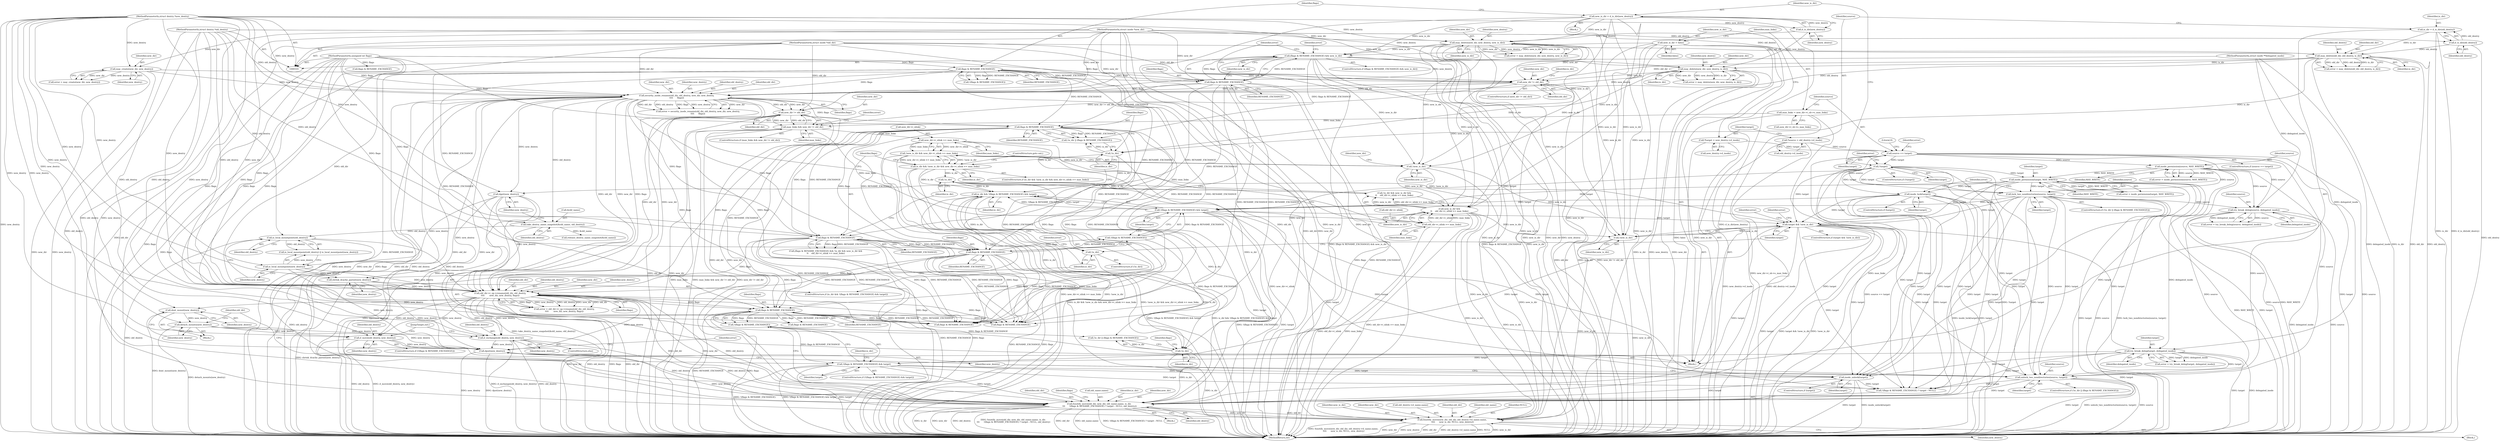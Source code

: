 digraph "0_linux_49d31c2f389acfe83417083e1208422b4091cd9e_0@API" {
"1000452" [label="(Call,fsnotify_move(new_dir, old_dir, old_dentry->d_name.name,\n \t\t\t\t      new_is_dir, NULL, new_dentry))"];
"1000432" [label="(Call,fsnotify_move(old_dir, new_dir, old_name.name, is_dir,\n \t\t\t      !(flags & RENAME_EXCHANGE) ? target : NULL, old_dentry))"];
"1000283" [label="(Call,new_dir != old_dir)"];
"1000238" [label="(Call,security_inode_rename(old_dir, old_dentry, new_dir, new_dentry,\n\t\t\t\t      flags))"];
"1000204" [label="(Call,new_dir != old_dir)"];
"1000185" [label="(Call,may_delete(new_dir, new_dentry, new_is_dir))"];
"1000104" [label="(MethodParameterIn,struct inode *new_dir)"];
"1000169" [label="(Call,d_is_dir(new_dentry))"];
"1000105" [label="(MethodParameterIn,struct dentry *new_dentry)"];
"1000167" [label="(Call,new_is_dir = d_is_dir(new_dentry))"];
"1000162" [label="(Call,may_create(new_dir, new_dentry))"];
"1000178" [label="(Call,may_delete(new_dir, new_dentry, is_dir))"];
"1000148" [label="(Call,may_delete(old_dir, old_dentry, is_dir))"];
"1000102" [label="(MethodParameterIn,struct inode *old_dir)"];
"1000113" [label="(Call,d_is_dir(old_dentry))"];
"1000103" [label="(MethodParameterIn,struct dentry *old_dentry)"];
"1000111" [label="(Call,is_dir = d_is_dir(old_dentry))"];
"1000222" [label="(Call,flags & RENAME_EXCHANGE)"];
"1000173" [label="(Call,flags & RENAME_EXCHANGE)"];
"1000107" [label="(MethodParameterIn,unsigned int flags)"];
"1000358" [label="(Call,old_dir->i_op->rename(old_dir, old_dentry,\n\t\t\t\t       new_dir, new_dentry, flags))"];
"1000275" [label="(Call,is_local_mountpoint(old_dentry))"];
"1000248" [label="(Call,take_dentry_name_snapshot(&old_name, old_dentry))"];
"1000252" [label="(Call,dget(new_dentry))"];
"1000328" [label="(Call,shrink_dcache_parent(new_dentry))"];
"1000277" [label="(Call,is_local_mountpoint(new_dentry))"];
"1000258" [label="(Call,flags & RENAME_EXCHANGE)"];
"1000305" [label="(Call,flags & RENAME_EXCHANGE)"];
"1000324" [label="(Call,flags & RENAME_EXCHANGE)"];
"1000413" [label="(Call,!is_dir)"];
"1000309" [label="(Call,!is_dir)"];
"1000292" [label="(Call,is_dir && !new_is_dir && new_dir->i_nlink >= max_links)"];
"1000256" [label="(Call,!is_dir)"];
"1000294" [label="(Call,!new_is_dir && new_dir->i_nlink >= max_links)"];
"1000295" [label="(Call,!new_is_dir)"];
"1000221" [label="(Call,(flags & RENAME_EXCHANGE) && new_is_dir)"];
"1000128" [label="(Call,new_is_dir = false)"];
"1000297" [label="(Call,new_dir->i_nlink >= max_links)"];
"1000281" [label="(Call,max_links && new_dir != old_dir)"];
"1000132" [label="(Call,max_links = new_dir->i_sb->s_max_links)"];
"1000331" [label="(Call,!is_dir)"];
"1000320" [label="(Call,is_dir && !(flags & RENAME_EXCHANGE) && target)"];
"1000322" [label="(Call,!(flags & RENAME_EXCHANGE) && target)"];
"1000323" [label="(Call,!(flags & RENAME_EXCHANGE))"];
"1000261" [label="(Call,lock_two_nondirectories(source, target))"];
"1000141" [label="(Call,source == target)"];
"1000116" [label="(Call,*source = old_dentry->d_inode)"];
"1000122" [label="(Call,*target = new_dentry->d_inode)"];
"1000213" [label="(Call,inode_permission(source, MAY_WRITE))"];
"1000157" [label="(Call,!target)"];
"1000229" [label="(Call,inode_permission(target, MAY_WRITE))"];
"1000267" [label="(Call,inode_lock(target))"];
"1000343" [label="(Call,target && !new_is_dir)"];
"1000345" [label="(Call,!new_is_dir)"];
"1000311" [label="(Call,new_is_dir &&\n\t\t    old_dir->i_nlink >= max_links)"];
"1000313" [label="(Call,old_dir->i_nlink >= max_links)"];
"1000350" [label="(Call,try_break_deleg(target, delegated_inode))"];
"1000336" [label="(Call,try_break_deleg(source, delegated_inode))"];
"1000106" [label="(MethodParameterIn,struct inode **delegated_inode)"];
"1000418" [label="(Call,unlock_two_nondirectories(source, target))"];
"1000368" [label="(Call,!(flags & RENAME_EXCHANGE) && target)"];
"1000369" [label="(Call,!(flags & RENAME_EXCHANGE))"];
"1000370" [label="(Call,flags & RENAME_EXCHANGE)"];
"1000424" [label="(Call,inode_unlock(target))"];
"1000403" [label="(Call,d_move(old_dentry, new_dentry))"];
"1000384" [label="(Call,detach_mounts(new_dentry))"];
"1000382" [label="(Call,dont_mount(new_dentry))"];
"1000407" [label="(Call,d_exchange(old_dentry, new_dentry))"];
"1000426" [label="(Call,dput(new_dentry))"];
"1000369" [label="(Call,!(flags & RENAME_EXCHANGE))"];
"1000451" [label="(Block,)"];
"1000371" [label="(Identifier,flags)"];
"1000400" [label="(Call,flags & RENAME_EXCHANGE)"];
"1000143" [label="(Identifier,target)"];
"1000305" [label="(Call,flags & RENAME_EXCHANGE)"];
"1000420" [label="(Identifier,target)"];
"1000350" [label="(Call,try_break_deleg(target, delegated_inode))"];
"1000261" [label="(Call,lock_two_nondirectories(source, target))"];
"1000433" [label="(Identifier,old_dir)"];
"1000267" [label="(Call,inode_lock(target))"];
"1000164" [label="(Identifier,new_dentry)"];
"1000278" [label="(Identifier,new_dentry)"];
"1000448" [label="(Call,flags & RENAME_EXCHANGE)"];
"1000336" [label="(Call,try_break_deleg(source, delegated_inode))"];
"1000222" [label="(Call,flags & RENAME_EXCHANGE)"];
"1000166" [label="(Block,)"];
"1000324" [label="(Call,flags & RENAME_EXCHANGE)"];
"1000432" [label="(Call,fsnotify_move(old_dir, new_dir, old_name.name, is_dir,\n \t\t\t      !(flags & RENAME_EXCHANGE) ? target : NULL, old_dentry))"];
"1000281" [label="(Call,max_links && new_dir != old_dir)"];
"1000187" [label="(Identifier,new_dentry)"];
"1000123" [label="(Identifier,target)"];
"1000231" [label="(Identifier,MAY_WRITE)"];
"1000214" [label="(Identifier,source)"];
"1000398" [label="(ControlStructure,if (!(flags & RENAME_EXCHANGE)))"];
"1000270" [label="(Identifier,error)"];
"1000220" [label="(ControlStructure,if ((flags & RENAME_EXCHANGE) && new_is_dir))"];
"1000265" [label="(ControlStructure,if (target))"];
"1000111" [label="(Call,is_dir = d_is_dir(old_dentry))"];
"1000203" [label="(ControlStructure,if (new_dir != old_dir))"];
"1000449" [label="(Identifier,flags)"];
"1000328" [label="(Call,shrink_dcache_parent(new_dentry))"];
"1000176" [label="(Call,error = may_delete(new_dir, new_dentry, is_dir))"];
"1000314" [label="(Call,old_dir->i_nlink)"];
"1000308" [label="(Call,!is_dir && new_is_dir &&\n\t\t    old_dir->i_nlink >= max_links)"];
"1000335" [label="(Identifier,error)"];
"1000349" [label="(Identifier,error)"];
"1000322" [label="(Call,!(flags & RENAME_EXCHANGE) && target)"];
"1000140" [label="(ControlStructure,if (source == target))"];
"1000243" [label="(Identifier,flags)"];
"1000146" [label="(Call,error = may_delete(old_dir, old_dentry, is_dir))"];
"1000292" [label="(Call,is_dir && !new_is_dir && new_dir->i_nlink >= max_links)"];
"1000236" [label="(Call,error = security_inode_rename(old_dir, old_dentry, new_dir, new_dentry,\n\t\t\t\t      flags))"];
"1000241" [label="(Identifier,new_dir)"];
"1000114" [label="(Identifier,old_dentry)"];
"1000342" [label="(ControlStructure,if (target && !new_is_dir))"];
"1000312" [label="(Identifier,new_is_dir)"];
"1000252" [label="(Call,dget(new_dentry))"];
"1000268" [label="(Identifier,target)"];
"1000460" [label="(Identifier,new_is_dir)"];
"1000113" [label="(Call,d_is_dir(old_dentry))"];
"1000106" [label="(MethodParameterIn,struct inode **delegated_inode)"];
"1000145" [label="(Literal,0)"];
"1000129" [label="(Identifier,new_is_dir)"];
"1000307" [label="(Identifier,RENAME_EXCHANGE)"];
"1000404" [label="(Identifier,old_dentry)"];
"1000462" [label="(Identifier,new_dentry)"];
"1000104" [label="(MethodParameterIn,struct inode *new_dir)"];
"1000453" [label="(Identifier,new_dir)"];
"1000346" [label="(Identifier,new_is_dir)"];
"1000441" [label="(Call,flags & RENAME_EXCHANGE)"];
"1000419" [label="(Identifier,source)"];
"1000427" [label="(Identifier,new_dentry)"];
"1000186" [label="(Identifier,new_dir)"];
"1000160" [label="(Call,error = may_create(new_dir, new_dentry))"];
"1000337" [label="(Identifier,source)"];
"1000325" [label="(Identifier,flags)"];
"1000383" [label="(Identifier,new_dentry)"];
"1000258" [label="(Call,flags & RENAME_EXCHANGE)"];
"1000228" [label="(Identifier,error)"];
"1000384" [label="(Call,detach_mounts(new_dentry))"];
"1000224" [label="(Identifier,RENAME_EXCHANGE)"];
"1000156" [label="(ControlStructure,if (!target))"];
"1000410" [label="(JumpTarget,out:)"];
"1000180" [label="(Identifier,new_dentry)"];
"1000334" [label="(Call,error = try_break_deleg(source, delegated_inode))"];
"1000260" [label="(Identifier,RENAME_EXCHANGE)"];
"1000311" [label="(Call,new_is_dir &&\n\t\t    old_dir->i_nlink >= max_links)"];
"1000297" [label="(Call,new_dir->i_nlink >= max_links)"];
"1000455" [label="(Call,old_dentry->d_name.name)"];
"1000435" [label="(Call,old_name.name)"];
"1000416" [label="(Identifier,flags)"];
"1000296" [label="(Identifier,new_is_dir)"];
"1000330" [label="(ControlStructure,if (!is_dir))"];
"1000285" [label="(Identifier,old_dir)"];
"1000430" [label="(Identifier,error)"];
"1000215" [label="(Identifier,MAY_WRITE)"];
"1000372" [label="(Identifier,RENAME_EXCHANGE)"];
"1000179" [label="(Identifier,new_dir)"];
"1000283" [label="(Call,new_dir != old_dir)"];
"1000162" [label="(Call,may_create(new_dir, new_dentry))"];
"1000225" [label="(Identifier,new_is_dir)"];
"1000412" [label="(Call,!is_dir || (flags & RENAME_EXCHANGE))"];
"1000345" [label="(Call,!new_is_dir)"];
"1000422" [label="(ControlStructure,if (target))"];
"1000415" [label="(Call,flags & RENAME_EXCHANGE)"];
"1000253" [label="(Identifier,new_dentry)"];
"1000344" [label="(Identifier,target)"];
"1000257" [label="(Identifier,is_dir)"];
"1000102" [label="(MethodParameterIn,struct inode *old_dir)"];
"1000242" [label="(Identifier,new_dentry)"];
"1000103" [label="(MethodParameterIn,struct dentry *old_dentry)"];
"1000295" [label="(Call,!new_is_dir)"];
"1000446" [label="(Identifier,old_dentry)"];
"1000175" [label="(Identifier,RENAME_EXCHANGE)"];
"1000408" [label="(Identifier,old_dentry)"];
"1000409" [label="(Identifier,new_dentry)"];
"1000229" [label="(Call,inode_permission(target, MAY_WRITE))"];
"1000107" [label="(MethodParameterIn,unsigned int flags)"];
"1000151" [label="(Identifier,is_dir)"];
"1000262" [label="(Identifier,source)"];
"1000248" [label="(Call,take_dentry_name_snapshot(&old_name, old_dentry))"];
"1000343" [label="(Call,target && !new_is_dir)"];
"1000130" [label="(Identifier,false)"];
"1000205" [label="(Identifier,new_dir)"];
"1000132" [label="(Call,max_links = new_dir->i_sb->s_max_links)"];
"1000288" [label="(Identifier,error)"];
"1000425" [label="(Identifier,target)"];
"1000105" [label="(MethodParameterIn,struct dentry *new_dentry)"];
"1000320" [label="(Call,is_dir && !(flags & RENAME_EXCHANGE) && target)"];
"1000302" [label="(ControlStructure,goto out;)"];
"1000370" [label="(Call,flags & RENAME_EXCHANGE)"];
"1000238" [label="(Call,security_inode_rename(old_dir, old_dentry, new_dir, new_dentry,\n\t\t\t\t      flags))"];
"1000274" [label="(Call,is_local_mountpoint(old_dentry) || is_local_mountpoint(new_dentry))"];
"1000277" [label="(Call,is_local_mountpoint(new_dentry))"];
"1000157" [label="(Call,!target)"];
"1000426" [label="(Call,dput(new_dentry))"];
"1000251" [label="(Identifier,old_dentry)"];
"1000304" [label="(Call,(flags & RENAME_EXCHANGE) && !is_dir && new_is_dir &&\n\t\t    old_dir->i_nlink >= max_links)"];
"1000438" [label="(Identifier,is_dir)"];
"1000230" [label="(Identifier,target)"];
"1000150" [label="(Identifier,old_dentry)"];
"1000169" [label="(Call,d_is_dir(new_dentry))"];
"1000276" [label="(Identifier,old_dentry)"];
"1000227" [label="(Call,error = inode_permission(target, MAY_WRITE))"];
"1000411" [label="(ControlStructure,if (!is_dir || (flags & RENAME_EXCHANGE)))"];
"1000313" [label="(Call,old_dir->i_nlink >= max_links)"];
"1000306" [label="(Identifier,flags)"];
"1000134" [label="(Call,new_dir->i_sb->s_max_links)"];
"1000348" [label="(Call,error = try_break_deleg(target, delegated_inode))"];
"1000209" [label="(Identifier,is_dir)"];
"1000392" [label="(Identifier,old_dir)"];
"1000368" [label="(Call,!(flags & RENAME_EXCHANGE) && target)"];
"1000204" [label="(Call,new_dir != old_dir)"];
"1000323" [label="(Call,!(flags & RENAME_EXCHANGE))"];
"1000249" [label="(Call,&old_name)"];
"1000174" [label="(Identifier,flags)"];
"1000327" [label="(Identifier,target)"];
"1000310" [label="(Identifier,is_dir)"];
"1000206" [label="(Identifier,old_dir)"];
"1000293" [label="(Identifier,is_dir)"];
"1000141" [label="(Call,source == target)"];
"1000452" [label="(Call,fsnotify_move(new_dir, old_dir, old_dentry->d_name.name,\n \t\t\t\t      new_is_dir, NULL, new_dentry))"];
"1000454" [label="(Identifier,old_dir)"];
"1000188" [label="(Identifier,new_is_dir)"];
"1000403" [label="(Call,d_move(old_dentry, new_dentry))"];
"1000359" [label="(Identifier,old_dir)"];
"1000360" [label="(Identifier,old_dentry)"];
"1000255" [label="(Call,!is_dir || (flags & RENAME_EXCHANGE))"];
"1000148" [label="(Call,may_delete(old_dir, old_dentry, is_dir))"];
"1000173" [label="(Call,flags & RENAME_EXCHANGE)"];
"1000167" [label="(Call,new_is_dir = d_is_dir(new_dentry))"];
"1000361" [label="(Identifier,new_dir)"];
"1000351" [label="(Identifier,target)"];
"1000385" [label="(Identifier,new_dentry)"];
"1000463" [label="(Call,release_dentry_name_snapshot(&old_name))"];
"1000294" [label="(Call,!new_is_dir && new_dir->i_nlink >= max_links)"];
"1000223" [label="(Identifier,flags)"];
"1000124" [label="(Call,new_dentry->d_inode)"];
"1000158" [label="(Identifier,target)"];
"1000434" [label="(Identifier,new_dir)"];
"1000321" [label="(Identifier,is_dir)"];
"1000309" [label="(Call,!is_dir)"];
"1000373" [label="(Identifier,target)"];
"1000118" [label="(Call,old_dentry->d_inode)"];
"1000319" [label="(ControlStructure,if (is_dir && !(flags & RENAME_EXCHANGE) && target))"];
"1000424" [label="(Call,inode_unlock(target))"];
"1000326" [label="(Identifier,RENAME_EXCHANGE)"];
"1000331" [label="(Call,!is_dir)"];
"1000468" [label="(MethodReturn,int)"];
"1000357" [label="(Identifier,error)"];
"1000211" [label="(Call,error = inode_permission(source, MAY_WRITE))"];
"1000418" [label="(Call,unlock_two_nondirectories(source, target))"];
"1000367" [label="(ControlStructure,if (!(flags & RENAME_EXCHANGE) && target))"];
"1000406" [label="(ControlStructure,else)"];
"1000284" [label="(Identifier,new_dir)"];
"1000112" [label="(Identifier,is_dir)"];
"1000363" [label="(Identifier,flags)"];
"1000161" [label="(Identifier,error)"];
"1000352" [label="(Identifier,delegated_inode)"];
"1000374" [label="(Block,)"];
"1000263" [label="(Identifier,target)"];
"1000178" [label="(Call,may_delete(new_dir, new_dentry, is_dir))"];
"1000376" [label="(Identifier,is_dir)"];
"1000298" [label="(Call,new_dir->i_nlink)"];
"1000299" [label="(Identifier,new_dir)"];
"1000413" [label="(Call,!is_dir)"];
"1000163" [label="(Identifier,new_dir)"];
"1000108" [label="(Block,)"];
"1000275" [label="(Call,is_local_mountpoint(old_dentry))"];
"1000280" [label="(ControlStructure,if (max_links && new_dir != old_dir))"];
"1000116" [label="(Call,*source = old_dentry->d_inode)"];
"1000317" [label="(Identifier,max_links)"];
"1000128" [label="(Call,new_is_dir = false)"];
"1000291" [label="(ControlStructure,if (is_dir && !new_is_dir && new_dir->i_nlink >= max_links))"];
"1000170" [label="(Identifier,new_dentry)"];
"1000221" [label="(Call,(flags & RENAME_EXCHANGE) && new_is_dir)"];
"1000133" [label="(Identifier,max_links)"];
"1000142" [label="(Identifier,source)"];
"1000382" [label="(Call,dont_mount(new_dentry))"];
"1000338" [label="(Identifier,delegated_inode)"];
"1000301" [label="(Identifier,max_links)"];
"1000117" [label="(Identifier,source)"];
"1000414" [label="(Identifier,is_dir)"];
"1000465" [label="(Identifier,old_name)"];
"1000254" [label="(ControlStructure,if (!is_dir || (flags & RENAME_EXCHANGE)))"];
"1000358" [label="(Call,old_dir->i_op->rename(old_dir, old_dentry,\n\t\t\t\t       new_dir, new_dentry, flags))"];
"1000362" [label="(Identifier,new_dentry)"];
"1000183" [label="(Call,error = may_delete(new_dir, new_dentry, new_is_dir))"];
"1000237" [label="(Identifier,error)"];
"1000407" [label="(Call,d_exchange(old_dentry, new_dentry))"];
"1000213" [label="(Call,inode_permission(source, MAY_WRITE))"];
"1000181" [label="(Identifier,is_dir)"];
"1000329" [label="(Identifier,new_dentry)"];
"1000332" [label="(Identifier,is_dir)"];
"1000282" [label="(Identifier,max_links)"];
"1000431" [label="(Block,)"];
"1000439" [label="(Call,!(flags & RENAME_EXCHANGE) ? target : NULL)"];
"1000168" [label="(Identifier,new_is_dir)"];
"1000461" [label="(Identifier,NULL)"];
"1000185" [label="(Call,may_delete(new_dir, new_dentry, new_is_dir))"];
"1000405" [label="(Identifier,new_dentry)"];
"1000122" [label="(Call,*target = new_dentry->d_inode)"];
"1000149" [label="(Identifier,old_dir)"];
"1000256" [label="(Call,!is_dir)"];
"1000259" [label="(Identifier,flags)"];
"1000356" [label="(Call,error = old_dir->i_op->rename(old_dir, old_dentry,\n\t\t\t\t       new_dir, new_dentry, flags))"];
"1000147" [label="(Identifier,error)"];
"1000172" [label="(Call,!(flags & RENAME_EXCHANGE))"];
"1000240" [label="(Identifier,old_dentry)"];
"1000239" [label="(Identifier,old_dir)"];
"1000452" -> "1000451"  [label="AST: "];
"1000452" -> "1000462"  [label="CFG: "];
"1000453" -> "1000452"  [label="AST: "];
"1000454" -> "1000452"  [label="AST: "];
"1000455" -> "1000452"  [label="AST: "];
"1000460" -> "1000452"  [label="AST: "];
"1000461" -> "1000452"  [label="AST: "];
"1000462" -> "1000452"  [label="AST: "];
"1000465" -> "1000452"  [label="CFG: "];
"1000452" -> "1000468"  [label="DDG: old_dentry->d_name.name"];
"1000452" -> "1000468"  [label="DDG: NULL"];
"1000452" -> "1000468"  [label="DDG: new_is_dir"];
"1000452" -> "1000468"  [label="DDG: fsnotify_move(new_dir, old_dir, old_dentry->d_name.name,\n \t\t\t\t      new_is_dir, NULL, new_dentry)"];
"1000452" -> "1000468"  [label="DDG: new_dir"];
"1000452" -> "1000468"  [label="DDG: new_dentry"];
"1000452" -> "1000468"  [label="DDG: old_dir"];
"1000432" -> "1000452"  [label="DDG: new_dir"];
"1000432" -> "1000452"  [label="DDG: old_dir"];
"1000104" -> "1000452"  [label="DDG: new_dir"];
"1000102" -> "1000452"  [label="DDG: old_dir"];
"1000185" -> "1000452"  [label="DDG: new_is_dir"];
"1000167" -> "1000452"  [label="DDG: new_is_dir"];
"1000295" -> "1000452"  [label="DDG: new_is_dir"];
"1000128" -> "1000452"  [label="DDG: new_is_dir"];
"1000345" -> "1000452"  [label="DDG: new_is_dir"];
"1000311" -> "1000452"  [label="DDG: new_is_dir"];
"1000221" -> "1000452"  [label="DDG: new_is_dir"];
"1000426" -> "1000452"  [label="DDG: new_dentry"];
"1000105" -> "1000452"  [label="DDG: new_dentry"];
"1000432" -> "1000431"  [label="AST: "];
"1000432" -> "1000446"  [label="CFG: "];
"1000433" -> "1000432"  [label="AST: "];
"1000434" -> "1000432"  [label="AST: "];
"1000435" -> "1000432"  [label="AST: "];
"1000438" -> "1000432"  [label="AST: "];
"1000439" -> "1000432"  [label="AST: "];
"1000446" -> "1000432"  [label="AST: "];
"1000449" -> "1000432"  [label="CFG: "];
"1000432" -> "1000468"  [label="DDG: is_dir"];
"1000432" -> "1000468"  [label="DDG: new_dir"];
"1000432" -> "1000468"  [label="DDG: old_dentry"];
"1000432" -> "1000468"  [label="DDG: fsnotify_move(old_dir, new_dir, old_name.name, is_dir,\n \t\t\t      !(flags & RENAME_EXCHANGE) ? target : NULL, old_dentry)"];
"1000432" -> "1000468"  [label="DDG: old_dir"];
"1000432" -> "1000468"  [label="DDG: old_name.name"];
"1000432" -> "1000468"  [label="DDG: !(flags & RENAME_EXCHANGE) ? target : NULL"];
"1000283" -> "1000432"  [label="DDG: old_dir"];
"1000283" -> "1000432"  [label="DDG: new_dir"];
"1000238" -> "1000432"  [label="DDG: old_dir"];
"1000238" -> "1000432"  [label="DDG: new_dir"];
"1000358" -> "1000432"  [label="DDG: old_dir"];
"1000358" -> "1000432"  [label="DDG: new_dir"];
"1000358" -> "1000432"  [label="DDG: old_dentry"];
"1000102" -> "1000432"  [label="DDG: old_dir"];
"1000104" -> "1000432"  [label="DDG: new_dir"];
"1000413" -> "1000432"  [label="DDG: is_dir"];
"1000343" -> "1000432"  [label="DDG: target"];
"1000350" -> "1000432"  [label="DDG: target"];
"1000261" -> "1000432"  [label="DDG: target"];
"1000229" -> "1000432"  [label="DDG: target"];
"1000322" -> "1000432"  [label="DDG: target"];
"1000267" -> "1000432"  [label="DDG: target"];
"1000418" -> "1000432"  [label="DDG: target"];
"1000157" -> "1000432"  [label="DDG: target"];
"1000424" -> "1000432"  [label="DDG: target"];
"1000368" -> "1000432"  [label="DDG: target"];
"1000403" -> "1000432"  [label="DDG: old_dentry"];
"1000407" -> "1000432"  [label="DDG: old_dentry"];
"1000275" -> "1000432"  [label="DDG: old_dentry"];
"1000103" -> "1000432"  [label="DDG: old_dentry"];
"1000283" -> "1000281"  [label="AST: "];
"1000283" -> "1000285"  [label="CFG: "];
"1000284" -> "1000283"  [label="AST: "];
"1000285" -> "1000283"  [label="AST: "];
"1000281" -> "1000283"  [label="CFG: "];
"1000283" -> "1000468"  [label="DDG: old_dir"];
"1000283" -> "1000468"  [label="DDG: new_dir"];
"1000283" -> "1000281"  [label="DDG: new_dir"];
"1000283" -> "1000281"  [label="DDG: old_dir"];
"1000238" -> "1000283"  [label="DDG: new_dir"];
"1000238" -> "1000283"  [label="DDG: old_dir"];
"1000104" -> "1000283"  [label="DDG: new_dir"];
"1000102" -> "1000283"  [label="DDG: old_dir"];
"1000283" -> "1000358"  [label="DDG: old_dir"];
"1000283" -> "1000358"  [label="DDG: new_dir"];
"1000238" -> "1000236"  [label="AST: "];
"1000238" -> "1000243"  [label="CFG: "];
"1000239" -> "1000238"  [label="AST: "];
"1000240" -> "1000238"  [label="AST: "];
"1000241" -> "1000238"  [label="AST: "];
"1000242" -> "1000238"  [label="AST: "];
"1000243" -> "1000238"  [label="AST: "];
"1000236" -> "1000238"  [label="CFG: "];
"1000238" -> "1000468"  [label="DDG: old_dir"];
"1000238" -> "1000468"  [label="DDG: old_dentry"];
"1000238" -> "1000468"  [label="DDG: new_dentry"];
"1000238" -> "1000468"  [label="DDG: new_dir"];
"1000238" -> "1000468"  [label="DDG: flags"];
"1000238" -> "1000236"  [label="DDG: new_dir"];
"1000238" -> "1000236"  [label="DDG: old_dir"];
"1000238" -> "1000236"  [label="DDG: old_dentry"];
"1000238" -> "1000236"  [label="DDG: flags"];
"1000238" -> "1000236"  [label="DDG: new_dentry"];
"1000204" -> "1000238"  [label="DDG: old_dir"];
"1000204" -> "1000238"  [label="DDG: new_dir"];
"1000102" -> "1000238"  [label="DDG: old_dir"];
"1000148" -> "1000238"  [label="DDG: old_dentry"];
"1000103" -> "1000238"  [label="DDG: old_dentry"];
"1000104" -> "1000238"  [label="DDG: new_dir"];
"1000162" -> "1000238"  [label="DDG: new_dentry"];
"1000185" -> "1000238"  [label="DDG: new_dentry"];
"1000178" -> "1000238"  [label="DDG: new_dentry"];
"1000105" -> "1000238"  [label="DDG: new_dentry"];
"1000222" -> "1000238"  [label="DDG: flags"];
"1000173" -> "1000238"  [label="DDG: flags"];
"1000107" -> "1000238"  [label="DDG: flags"];
"1000238" -> "1000248"  [label="DDG: old_dentry"];
"1000238" -> "1000252"  [label="DDG: new_dentry"];
"1000238" -> "1000258"  [label="DDG: flags"];
"1000238" -> "1000305"  [label="DDG: flags"];
"1000238" -> "1000324"  [label="DDG: flags"];
"1000238" -> "1000358"  [label="DDG: old_dir"];
"1000238" -> "1000358"  [label="DDG: new_dir"];
"1000238" -> "1000358"  [label="DDG: flags"];
"1000238" -> "1000415"  [label="DDG: flags"];
"1000238" -> "1000441"  [label="DDG: flags"];
"1000204" -> "1000203"  [label="AST: "];
"1000204" -> "1000206"  [label="CFG: "];
"1000205" -> "1000204"  [label="AST: "];
"1000206" -> "1000204"  [label="AST: "];
"1000209" -> "1000204"  [label="CFG: "];
"1000237" -> "1000204"  [label="CFG: "];
"1000204" -> "1000468"  [label="DDG: old_dir"];
"1000204" -> "1000468"  [label="DDG: new_dir"];
"1000204" -> "1000468"  [label="DDG: new_dir != old_dir"];
"1000185" -> "1000204"  [label="DDG: new_dir"];
"1000162" -> "1000204"  [label="DDG: new_dir"];
"1000178" -> "1000204"  [label="DDG: new_dir"];
"1000104" -> "1000204"  [label="DDG: new_dir"];
"1000148" -> "1000204"  [label="DDG: old_dir"];
"1000102" -> "1000204"  [label="DDG: old_dir"];
"1000204" -> "1000281"  [label="DDG: new_dir != old_dir"];
"1000185" -> "1000183"  [label="AST: "];
"1000185" -> "1000188"  [label="CFG: "];
"1000186" -> "1000185"  [label="AST: "];
"1000187" -> "1000185"  [label="AST: "];
"1000188" -> "1000185"  [label="AST: "];
"1000183" -> "1000185"  [label="CFG: "];
"1000185" -> "1000468"  [label="DDG: new_is_dir"];
"1000185" -> "1000468"  [label="DDG: new_dir"];
"1000185" -> "1000468"  [label="DDG: new_dentry"];
"1000185" -> "1000183"  [label="DDG: new_dir"];
"1000185" -> "1000183"  [label="DDG: new_dentry"];
"1000185" -> "1000183"  [label="DDG: new_is_dir"];
"1000104" -> "1000185"  [label="DDG: new_dir"];
"1000169" -> "1000185"  [label="DDG: new_dentry"];
"1000105" -> "1000185"  [label="DDG: new_dentry"];
"1000167" -> "1000185"  [label="DDG: new_is_dir"];
"1000185" -> "1000221"  [label="DDG: new_is_dir"];
"1000185" -> "1000295"  [label="DDG: new_is_dir"];
"1000185" -> "1000311"  [label="DDG: new_is_dir"];
"1000185" -> "1000345"  [label="DDG: new_is_dir"];
"1000104" -> "1000101"  [label="AST: "];
"1000104" -> "1000468"  [label="DDG: new_dir"];
"1000104" -> "1000162"  [label="DDG: new_dir"];
"1000104" -> "1000178"  [label="DDG: new_dir"];
"1000104" -> "1000358"  [label="DDG: new_dir"];
"1000169" -> "1000167"  [label="AST: "];
"1000169" -> "1000170"  [label="CFG: "];
"1000170" -> "1000169"  [label="AST: "];
"1000167" -> "1000169"  [label="CFG: "];
"1000169" -> "1000167"  [label="DDG: new_dentry"];
"1000105" -> "1000169"  [label="DDG: new_dentry"];
"1000169" -> "1000178"  [label="DDG: new_dentry"];
"1000105" -> "1000101"  [label="AST: "];
"1000105" -> "1000468"  [label="DDG: new_dentry"];
"1000105" -> "1000162"  [label="DDG: new_dentry"];
"1000105" -> "1000178"  [label="DDG: new_dentry"];
"1000105" -> "1000252"  [label="DDG: new_dentry"];
"1000105" -> "1000277"  [label="DDG: new_dentry"];
"1000105" -> "1000328"  [label="DDG: new_dentry"];
"1000105" -> "1000358"  [label="DDG: new_dentry"];
"1000105" -> "1000382"  [label="DDG: new_dentry"];
"1000105" -> "1000384"  [label="DDG: new_dentry"];
"1000105" -> "1000403"  [label="DDG: new_dentry"];
"1000105" -> "1000407"  [label="DDG: new_dentry"];
"1000105" -> "1000426"  [label="DDG: new_dentry"];
"1000167" -> "1000166"  [label="AST: "];
"1000168" -> "1000167"  [label="AST: "];
"1000174" -> "1000167"  [label="CFG: "];
"1000167" -> "1000468"  [label="DDG: new_is_dir"];
"1000167" -> "1000468"  [label="DDG: d_is_dir(new_dentry)"];
"1000167" -> "1000221"  [label="DDG: new_is_dir"];
"1000167" -> "1000295"  [label="DDG: new_is_dir"];
"1000167" -> "1000311"  [label="DDG: new_is_dir"];
"1000167" -> "1000345"  [label="DDG: new_is_dir"];
"1000162" -> "1000160"  [label="AST: "];
"1000162" -> "1000164"  [label="CFG: "];
"1000163" -> "1000162"  [label="AST: "];
"1000164" -> "1000162"  [label="AST: "];
"1000160" -> "1000162"  [label="CFG: "];
"1000162" -> "1000468"  [label="DDG: new_dentry"];
"1000162" -> "1000468"  [label="DDG: new_dir"];
"1000162" -> "1000160"  [label="DDG: new_dir"];
"1000162" -> "1000160"  [label="DDG: new_dentry"];
"1000178" -> "1000176"  [label="AST: "];
"1000178" -> "1000181"  [label="CFG: "];
"1000179" -> "1000178"  [label="AST: "];
"1000180" -> "1000178"  [label="AST: "];
"1000181" -> "1000178"  [label="AST: "];
"1000176" -> "1000178"  [label="CFG: "];
"1000178" -> "1000468"  [label="DDG: new_dir"];
"1000178" -> "1000468"  [label="DDG: is_dir"];
"1000178" -> "1000468"  [label="DDG: new_dentry"];
"1000178" -> "1000176"  [label="DDG: new_dir"];
"1000178" -> "1000176"  [label="DDG: new_dentry"];
"1000178" -> "1000176"  [label="DDG: is_dir"];
"1000148" -> "1000178"  [label="DDG: is_dir"];
"1000178" -> "1000256"  [label="DDG: is_dir"];
"1000148" -> "1000146"  [label="AST: "];
"1000148" -> "1000151"  [label="CFG: "];
"1000149" -> "1000148"  [label="AST: "];
"1000150" -> "1000148"  [label="AST: "];
"1000151" -> "1000148"  [label="AST: "];
"1000146" -> "1000148"  [label="CFG: "];
"1000148" -> "1000468"  [label="DDG: is_dir"];
"1000148" -> "1000468"  [label="DDG: old_dir"];
"1000148" -> "1000468"  [label="DDG: old_dentry"];
"1000148" -> "1000146"  [label="DDG: old_dir"];
"1000148" -> "1000146"  [label="DDG: old_dentry"];
"1000148" -> "1000146"  [label="DDG: is_dir"];
"1000102" -> "1000148"  [label="DDG: old_dir"];
"1000113" -> "1000148"  [label="DDG: old_dentry"];
"1000103" -> "1000148"  [label="DDG: old_dentry"];
"1000111" -> "1000148"  [label="DDG: is_dir"];
"1000148" -> "1000256"  [label="DDG: is_dir"];
"1000102" -> "1000101"  [label="AST: "];
"1000102" -> "1000468"  [label="DDG: old_dir"];
"1000102" -> "1000358"  [label="DDG: old_dir"];
"1000113" -> "1000111"  [label="AST: "];
"1000113" -> "1000114"  [label="CFG: "];
"1000114" -> "1000113"  [label="AST: "];
"1000111" -> "1000113"  [label="CFG: "];
"1000113" -> "1000468"  [label="DDG: old_dentry"];
"1000113" -> "1000111"  [label="DDG: old_dentry"];
"1000103" -> "1000113"  [label="DDG: old_dentry"];
"1000103" -> "1000101"  [label="AST: "];
"1000103" -> "1000468"  [label="DDG: old_dentry"];
"1000103" -> "1000248"  [label="DDG: old_dentry"];
"1000103" -> "1000275"  [label="DDG: old_dentry"];
"1000103" -> "1000358"  [label="DDG: old_dentry"];
"1000103" -> "1000403"  [label="DDG: old_dentry"];
"1000103" -> "1000407"  [label="DDG: old_dentry"];
"1000111" -> "1000108"  [label="AST: "];
"1000112" -> "1000111"  [label="AST: "];
"1000117" -> "1000111"  [label="CFG: "];
"1000111" -> "1000468"  [label="DDG: is_dir"];
"1000111" -> "1000468"  [label="DDG: d_is_dir(old_dentry)"];
"1000222" -> "1000221"  [label="AST: "];
"1000222" -> "1000224"  [label="CFG: "];
"1000223" -> "1000222"  [label="AST: "];
"1000224" -> "1000222"  [label="AST: "];
"1000225" -> "1000222"  [label="CFG: "];
"1000221" -> "1000222"  [label="CFG: "];
"1000222" -> "1000468"  [label="DDG: flags"];
"1000222" -> "1000468"  [label="DDG: RENAME_EXCHANGE"];
"1000222" -> "1000221"  [label="DDG: flags"];
"1000222" -> "1000221"  [label="DDG: RENAME_EXCHANGE"];
"1000173" -> "1000222"  [label="DDG: flags"];
"1000173" -> "1000222"  [label="DDG: RENAME_EXCHANGE"];
"1000107" -> "1000222"  [label="DDG: flags"];
"1000222" -> "1000258"  [label="DDG: RENAME_EXCHANGE"];
"1000222" -> "1000305"  [label="DDG: RENAME_EXCHANGE"];
"1000222" -> "1000324"  [label="DDG: RENAME_EXCHANGE"];
"1000222" -> "1000370"  [label="DDG: RENAME_EXCHANGE"];
"1000222" -> "1000415"  [label="DDG: RENAME_EXCHANGE"];
"1000222" -> "1000441"  [label="DDG: RENAME_EXCHANGE"];
"1000173" -> "1000172"  [label="AST: "];
"1000173" -> "1000175"  [label="CFG: "];
"1000174" -> "1000173"  [label="AST: "];
"1000175" -> "1000173"  [label="AST: "];
"1000172" -> "1000173"  [label="CFG: "];
"1000173" -> "1000468"  [label="DDG: flags"];
"1000173" -> "1000468"  [label="DDG: RENAME_EXCHANGE"];
"1000173" -> "1000172"  [label="DDG: flags"];
"1000173" -> "1000172"  [label="DDG: RENAME_EXCHANGE"];
"1000107" -> "1000173"  [label="DDG: flags"];
"1000173" -> "1000258"  [label="DDG: RENAME_EXCHANGE"];
"1000173" -> "1000305"  [label="DDG: RENAME_EXCHANGE"];
"1000173" -> "1000324"  [label="DDG: RENAME_EXCHANGE"];
"1000173" -> "1000370"  [label="DDG: RENAME_EXCHANGE"];
"1000173" -> "1000415"  [label="DDG: RENAME_EXCHANGE"];
"1000173" -> "1000441"  [label="DDG: RENAME_EXCHANGE"];
"1000107" -> "1000101"  [label="AST: "];
"1000107" -> "1000468"  [label="DDG: flags"];
"1000107" -> "1000258"  [label="DDG: flags"];
"1000107" -> "1000305"  [label="DDG: flags"];
"1000107" -> "1000324"  [label="DDG: flags"];
"1000107" -> "1000358"  [label="DDG: flags"];
"1000107" -> "1000370"  [label="DDG: flags"];
"1000107" -> "1000400"  [label="DDG: flags"];
"1000107" -> "1000415"  [label="DDG: flags"];
"1000107" -> "1000441"  [label="DDG: flags"];
"1000107" -> "1000448"  [label="DDG: flags"];
"1000358" -> "1000356"  [label="AST: "];
"1000358" -> "1000363"  [label="CFG: "];
"1000359" -> "1000358"  [label="AST: "];
"1000360" -> "1000358"  [label="AST: "];
"1000361" -> "1000358"  [label="AST: "];
"1000362" -> "1000358"  [label="AST: "];
"1000363" -> "1000358"  [label="AST: "];
"1000356" -> "1000358"  [label="CFG: "];
"1000358" -> "1000468"  [label="DDG: new_dir"];
"1000358" -> "1000468"  [label="DDG: old_dentry"];
"1000358" -> "1000468"  [label="DDG: flags"];
"1000358" -> "1000468"  [label="DDG: old_dir"];
"1000358" -> "1000356"  [label="DDG: flags"];
"1000358" -> "1000356"  [label="DDG: new_dentry"];
"1000358" -> "1000356"  [label="DDG: old_dentry"];
"1000358" -> "1000356"  [label="DDG: new_dir"];
"1000358" -> "1000356"  [label="DDG: old_dir"];
"1000275" -> "1000358"  [label="DDG: old_dentry"];
"1000252" -> "1000358"  [label="DDG: new_dentry"];
"1000328" -> "1000358"  [label="DDG: new_dentry"];
"1000277" -> "1000358"  [label="DDG: new_dentry"];
"1000258" -> "1000358"  [label="DDG: flags"];
"1000305" -> "1000358"  [label="DDG: flags"];
"1000324" -> "1000358"  [label="DDG: flags"];
"1000358" -> "1000370"  [label="DDG: flags"];
"1000358" -> "1000382"  [label="DDG: new_dentry"];
"1000358" -> "1000403"  [label="DDG: old_dentry"];
"1000358" -> "1000403"  [label="DDG: new_dentry"];
"1000358" -> "1000407"  [label="DDG: old_dentry"];
"1000358" -> "1000407"  [label="DDG: new_dentry"];
"1000358" -> "1000415"  [label="DDG: flags"];
"1000358" -> "1000426"  [label="DDG: new_dentry"];
"1000358" -> "1000441"  [label="DDG: flags"];
"1000275" -> "1000274"  [label="AST: "];
"1000275" -> "1000276"  [label="CFG: "];
"1000276" -> "1000275"  [label="AST: "];
"1000278" -> "1000275"  [label="CFG: "];
"1000274" -> "1000275"  [label="CFG: "];
"1000275" -> "1000468"  [label="DDG: old_dentry"];
"1000275" -> "1000274"  [label="DDG: old_dentry"];
"1000248" -> "1000275"  [label="DDG: old_dentry"];
"1000248" -> "1000108"  [label="AST: "];
"1000248" -> "1000251"  [label="CFG: "];
"1000249" -> "1000248"  [label="AST: "];
"1000251" -> "1000248"  [label="AST: "];
"1000253" -> "1000248"  [label="CFG: "];
"1000248" -> "1000468"  [label="DDG: take_dentry_name_snapshot(&old_name, old_dentry)"];
"1000248" -> "1000463"  [label="DDG: &old_name"];
"1000252" -> "1000108"  [label="AST: "];
"1000252" -> "1000253"  [label="CFG: "];
"1000253" -> "1000252"  [label="AST: "];
"1000257" -> "1000252"  [label="CFG: "];
"1000252" -> "1000468"  [label="DDG: dget(new_dentry)"];
"1000252" -> "1000277"  [label="DDG: new_dentry"];
"1000252" -> "1000328"  [label="DDG: new_dentry"];
"1000252" -> "1000426"  [label="DDG: new_dentry"];
"1000328" -> "1000319"  [label="AST: "];
"1000328" -> "1000329"  [label="CFG: "];
"1000329" -> "1000328"  [label="AST: "];
"1000332" -> "1000328"  [label="CFG: "];
"1000328" -> "1000468"  [label="DDG: shrink_dcache_parent(new_dentry)"];
"1000277" -> "1000328"  [label="DDG: new_dentry"];
"1000328" -> "1000426"  [label="DDG: new_dentry"];
"1000277" -> "1000274"  [label="AST: "];
"1000277" -> "1000278"  [label="CFG: "];
"1000278" -> "1000277"  [label="AST: "];
"1000274" -> "1000277"  [label="CFG: "];
"1000277" -> "1000274"  [label="DDG: new_dentry"];
"1000277" -> "1000426"  [label="DDG: new_dentry"];
"1000258" -> "1000255"  [label="AST: "];
"1000258" -> "1000260"  [label="CFG: "];
"1000259" -> "1000258"  [label="AST: "];
"1000260" -> "1000258"  [label="AST: "];
"1000255" -> "1000258"  [label="CFG: "];
"1000258" -> "1000468"  [label="DDG: flags"];
"1000258" -> "1000468"  [label="DDG: RENAME_EXCHANGE"];
"1000258" -> "1000255"  [label="DDG: flags"];
"1000258" -> "1000255"  [label="DDG: RENAME_EXCHANGE"];
"1000258" -> "1000305"  [label="DDG: flags"];
"1000258" -> "1000305"  [label="DDG: RENAME_EXCHANGE"];
"1000258" -> "1000324"  [label="DDG: flags"];
"1000258" -> "1000324"  [label="DDG: RENAME_EXCHANGE"];
"1000258" -> "1000370"  [label="DDG: RENAME_EXCHANGE"];
"1000258" -> "1000415"  [label="DDG: flags"];
"1000258" -> "1000415"  [label="DDG: RENAME_EXCHANGE"];
"1000258" -> "1000441"  [label="DDG: flags"];
"1000258" -> "1000441"  [label="DDG: RENAME_EXCHANGE"];
"1000305" -> "1000304"  [label="AST: "];
"1000305" -> "1000307"  [label="CFG: "];
"1000306" -> "1000305"  [label="AST: "];
"1000307" -> "1000305"  [label="AST: "];
"1000310" -> "1000305"  [label="CFG: "];
"1000304" -> "1000305"  [label="CFG: "];
"1000305" -> "1000468"  [label="DDG: RENAME_EXCHANGE"];
"1000305" -> "1000468"  [label="DDG: flags"];
"1000305" -> "1000304"  [label="DDG: flags"];
"1000305" -> "1000304"  [label="DDG: RENAME_EXCHANGE"];
"1000305" -> "1000324"  [label="DDG: flags"];
"1000305" -> "1000324"  [label="DDG: RENAME_EXCHANGE"];
"1000305" -> "1000370"  [label="DDG: RENAME_EXCHANGE"];
"1000305" -> "1000415"  [label="DDG: flags"];
"1000305" -> "1000415"  [label="DDG: RENAME_EXCHANGE"];
"1000305" -> "1000441"  [label="DDG: flags"];
"1000305" -> "1000441"  [label="DDG: RENAME_EXCHANGE"];
"1000324" -> "1000323"  [label="AST: "];
"1000324" -> "1000326"  [label="CFG: "];
"1000325" -> "1000324"  [label="AST: "];
"1000326" -> "1000324"  [label="AST: "];
"1000323" -> "1000324"  [label="CFG: "];
"1000324" -> "1000468"  [label="DDG: RENAME_EXCHANGE"];
"1000324" -> "1000468"  [label="DDG: flags"];
"1000324" -> "1000323"  [label="DDG: flags"];
"1000324" -> "1000323"  [label="DDG: RENAME_EXCHANGE"];
"1000324" -> "1000370"  [label="DDG: RENAME_EXCHANGE"];
"1000324" -> "1000415"  [label="DDG: flags"];
"1000324" -> "1000415"  [label="DDG: RENAME_EXCHANGE"];
"1000324" -> "1000441"  [label="DDG: flags"];
"1000324" -> "1000441"  [label="DDG: RENAME_EXCHANGE"];
"1000413" -> "1000412"  [label="AST: "];
"1000413" -> "1000414"  [label="CFG: "];
"1000414" -> "1000413"  [label="AST: "];
"1000416" -> "1000413"  [label="CFG: "];
"1000412" -> "1000413"  [label="CFG: "];
"1000413" -> "1000468"  [label="DDG: is_dir"];
"1000413" -> "1000412"  [label="DDG: is_dir"];
"1000309" -> "1000413"  [label="DDG: is_dir"];
"1000292" -> "1000413"  [label="DDG: is_dir"];
"1000331" -> "1000413"  [label="DDG: is_dir"];
"1000256" -> "1000413"  [label="DDG: is_dir"];
"1000309" -> "1000308"  [label="AST: "];
"1000309" -> "1000310"  [label="CFG: "];
"1000310" -> "1000309"  [label="AST: "];
"1000312" -> "1000309"  [label="CFG: "];
"1000308" -> "1000309"  [label="CFG: "];
"1000309" -> "1000308"  [label="DDG: is_dir"];
"1000292" -> "1000309"  [label="DDG: is_dir"];
"1000309" -> "1000320"  [label="DDG: is_dir"];
"1000292" -> "1000291"  [label="AST: "];
"1000292" -> "1000293"  [label="CFG: "];
"1000292" -> "1000294"  [label="CFG: "];
"1000293" -> "1000292"  [label="AST: "];
"1000294" -> "1000292"  [label="AST: "];
"1000302" -> "1000292"  [label="CFG: "];
"1000306" -> "1000292"  [label="CFG: "];
"1000292" -> "1000468"  [label="DDG: is_dir && !new_is_dir && new_dir->i_nlink >= max_links"];
"1000292" -> "1000468"  [label="DDG: !new_is_dir && new_dir->i_nlink >= max_links"];
"1000256" -> "1000292"  [label="DDG: is_dir"];
"1000294" -> "1000292"  [label="DDG: !new_is_dir"];
"1000294" -> "1000292"  [label="DDG: new_dir->i_nlink >= max_links"];
"1000292" -> "1000320"  [label="DDG: is_dir"];
"1000256" -> "1000255"  [label="AST: "];
"1000256" -> "1000257"  [label="CFG: "];
"1000257" -> "1000256"  [label="AST: "];
"1000259" -> "1000256"  [label="CFG: "];
"1000255" -> "1000256"  [label="CFG: "];
"1000256" -> "1000255"  [label="DDG: is_dir"];
"1000256" -> "1000320"  [label="DDG: is_dir"];
"1000294" -> "1000295"  [label="CFG: "];
"1000294" -> "1000297"  [label="CFG: "];
"1000295" -> "1000294"  [label="AST: "];
"1000297" -> "1000294"  [label="AST: "];
"1000294" -> "1000468"  [label="DDG: new_dir->i_nlink >= max_links"];
"1000294" -> "1000468"  [label="DDG: !new_is_dir"];
"1000295" -> "1000294"  [label="DDG: new_is_dir"];
"1000297" -> "1000294"  [label="DDG: new_dir->i_nlink"];
"1000297" -> "1000294"  [label="DDG: max_links"];
"1000294" -> "1000343"  [label="DDG: !new_is_dir"];
"1000295" -> "1000296"  [label="CFG: "];
"1000296" -> "1000295"  [label="AST: "];
"1000299" -> "1000295"  [label="CFG: "];
"1000295" -> "1000468"  [label="DDG: new_is_dir"];
"1000221" -> "1000295"  [label="DDG: new_is_dir"];
"1000128" -> "1000295"  [label="DDG: new_is_dir"];
"1000295" -> "1000311"  [label="DDG: new_is_dir"];
"1000295" -> "1000345"  [label="DDG: new_is_dir"];
"1000221" -> "1000220"  [label="AST: "];
"1000221" -> "1000225"  [label="CFG: "];
"1000225" -> "1000221"  [label="AST: "];
"1000228" -> "1000221"  [label="CFG: "];
"1000237" -> "1000221"  [label="CFG: "];
"1000221" -> "1000468"  [label="DDG: new_is_dir"];
"1000221" -> "1000468"  [label="DDG: (flags & RENAME_EXCHANGE) && new_is_dir"];
"1000221" -> "1000468"  [label="DDG: flags & RENAME_EXCHANGE"];
"1000128" -> "1000221"  [label="DDG: new_is_dir"];
"1000221" -> "1000255"  [label="DDG: flags & RENAME_EXCHANGE"];
"1000221" -> "1000311"  [label="DDG: new_is_dir"];
"1000221" -> "1000345"  [label="DDG: new_is_dir"];
"1000128" -> "1000108"  [label="AST: "];
"1000128" -> "1000130"  [label="CFG: "];
"1000129" -> "1000128"  [label="AST: "];
"1000130" -> "1000128"  [label="AST: "];
"1000133" -> "1000128"  [label="CFG: "];
"1000128" -> "1000468"  [label="DDG: false"];
"1000128" -> "1000468"  [label="DDG: new_is_dir"];
"1000128" -> "1000311"  [label="DDG: new_is_dir"];
"1000128" -> "1000345"  [label="DDG: new_is_dir"];
"1000297" -> "1000301"  [label="CFG: "];
"1000298" -> "1000297"  [label="AST: "];
"1000301" -> "1000297"  [label="AST: "];
"1000297" -> "1000468"  [label="DDG: new_dir->i_nlink"];
"1000297" -> "1000468"  [label="DDG: max_links"];
"1000281" -> "1000297"  [label="DDG: max_links"];
"1000297" -> "1000313"  [label="DDG: max_links"];
"1000281" -> "1000280"  [label="AST: "];
"1000281" -> "1000282"  [label="CFG: "];
"1000282" -> "1000281"  [label="AST: "];
"1000288" -> "1000281"  [label="CFG: "];
"1000321" -> "1000281"  [label="CFG: "];
"1000281" -> "1000468"  [label="DDG: max_links"];
"1000281" -> "1000468"  [label="DDG: max_links && new_dir != old_dir"];
"1000281" -> "1000468"  [label="DDG: new_dir != old_dir"];
"1000132" -> "1000281"  [label="DDG: max_links"];
"1000281" -> "1000313"  [label="DDG: max_links"];
"1000132" -> "1000108"  [label="AST: "];
"1000132" -> "1000134"  [label="CFG: "];
"1000133" -> "1000132"  [label="AST: "];
"1000134" -> "1000132"  [label="AST: "];
"1000142" -> "1000132"  [label="CFG: "];
"1000132" -> "1000468"  [label="DDG: new_dir->i_sb->s_max_links"];
"1000132" -> "1000468"  [label="DDG: max_links"];
"1000331" -> "1000330"  [label="AST: "];
"1000331" -> "1000332"  [label="CFG: "];
"1000332" -> "1000331"  [label="AST: "];
"1000335" -> "1000331"  [label="CFG: "];
"1000344" -> "1000331"  [label="CFG: "];
"1000320" -> "1000331"  [label="DDG: is_dir"];
"1000320" -> "1000319"  [label="AST: "];
"1000320" -> "1000321"  [label="CFG: "];
"1000320" -> "1000322"  [label="CFG: "];
"1000321" -> "1000320"  [label="AST: "];
"1000322" -> "1000320"  [label="AST: "];
"1000329" -> "1000320"  [label="CFG: "];
"1000332" -> "1000320"  [label="CFG: "];
"1000320" -> "1000468"  [label="DDG: !(flags & RENAME_EXCHANGE) && target"];
"1000320" -> "1000468"  [label="DDG: is_dir && !(flags & RENAME_EXCHANGE) && target"];
"1000322" -> "1000320"  [label="DDG: !(flags & RENAME_EXCHANGE)"];
"1000322" -> "1000320"  [label="DDG: target"];
"1000322" -> "1000323"  [label="CFG: "];
"1000322" -> "1000327"  [label="CFG: "];
"1000323" -> "1000322"  [label="AST: "];
"1000327" -> "1000322"  [label="AST: "];
"1000322" -> "1000468"  [label="DDG: !(flags & RENAME_EXCHANGE)"];
"1000322" -> "1000468"  [label="DDG: target"];
"1000323" -> "1000322"  [label="DDG: flags & RENAME_EXCHANGE"];
"1000261" -> "1000322"  [label="DDG: target"];
"1000229" -> "1000322"  [label="DDG: target"];
"1000267" -> "1000322"  [label="DDG: target"];
"1000157" -> "1000322"  [label="DDG: target"];
"1000322" -> "1000343"  [label="DDG: target"];
"1000322" -> "1000418"  [label="DDG: target"];
"1000322" -> "1000424"  [label="DDG: target"];
"1000322" -> "1000439"  [label="DDG: target"];
"1000327" -> "1000323"  [label="CFG: "];
"1000323" -> "1000412"  [label="DDG: flags & RENAME_EXCHANGE"];
"1000261" -> "1000254"  [label="AST: "];
"1000261" -> "1000263"  [label="CFG: "];
"1000262" -> "1000261"  [label="AST: "];
"1000263" -> "1000261"  [label="AST: "];
"1000270" -> "1000261"  [label="CFG: "];
"1000261" -> "1000468"  [label="DDG: target"];
"1000261" -> "1000468"  [label="DDG: source"];
"1000261" -> "1000468"  [label="DDG: lock_two_nondirectories(source, target)"];
"1000141" -> "1000261"  [label="DDG: source"];
"1000213" -> "1000261"  [label="DDG: source"];
"1000157" -> "1000261"  [label="DDG: target"];
"1000229" -> "1000261"  [label="DDG: target"];
"1000261" -> "1000336"  [label="DDG: source"];
"1000261" -> "1000343"  [label="DDG: target"];
"1000261" -> "1000418"  [label="DDG: source"];
"1000261" -> "1000418"  [label="DDG: target"];
"1000261" -> "1000424"  [label="DDG: target"];
"1000261" -> "1000439"  [label="DDG: target"];
"1000141" -> "1000140"  [label="AST: "];
"1000141" -> "1000143"  [label="CFG: "];
"1000142" -> "1000141"  [label="AST: "];
"1000143" -> "1000141"  [label="AST: "];
"1000145" -> "1000141"  [label="CFG: "];
"1000147" -> "1000141"  [label="CFG: "];
"1000141" -> "1000468"  [label="DDG: source"];
"1000141" -> "1000468"  [label="DDG: source == target"];
"1000141" -> "1000468"  [label="DDG: target"];
"1000116" -> "1000141"  [label="DDG: source"];
"1000122" -> "1000141"  [label="DDG: target"];
"1000141" -> "1000157"  [label="DDG: target"];
"1000141" -> "1000213"  [label="DDG: source"];
"1000141" -> "1000336"  [label="DDG: source"];
"1000141" -> "1000418"  [label="DDG: source"];
"1000116" -> "1000108"  [label="AST: "];
"1000116" -> "1000118"  [label="CFG: "];
"1000117" -> "1000116"  [label="AST: "];
"1000118" -> "1000116"  [label="AST: "];
"1000123" -> "1000116"  [label="CFG: "];
"1000116" -> "1000468"  [label="DDG: old_dentry->d_inode"];
"1000122" -> "1000108"  [label="AST: "];
"1000122" -> "1000124"  [label="CFG: "];
"1000123" -> "1000122"  [label="AST: "];
"1000124" -> "1000122"  [label="AST: "];
"1000129" -> "1000122"  [label="CFG: "];
"1000122" -> "1000468"  [label="DDG: new_dentry->d_inode"];
"1000213" -> "1000211"  [label="AST: "];
"1000213" -> "1000215"  [label="CFG: "];
"1000214" -> "1000213"  [label="AST: "];
"1000215" -> "1000213"  [label="AST: "];
"1000211" -> "1000213"  [label="CFG: "];
"1000213" -> "1000468"  [label="DDG: source"];
"1000213" -> "1000468"  [label="DDG: MAY_WRITE"];
"1000213" -> "1000211"  [label="DDG: source"];
"1000213" -> "1000211"  [label="DDG: MAY_WRITE"];
"1000213" -> "1000229"  [label="DDG: MAY_WRITE"];
"1000213" -> "1000336"  [label="DDG: source"];
"1000213" -> "1000418"  [label="DDG: source"];
"1000157" -> "1000156"  [label="AST: "];
"1000157" -> "1000158"  [label="CFG: "];
"1000158" -> "1000157"  [label="AST: "];
"1000161" -> "1000157"  [label="CFG: "];
"1000168" -> "1000157"  [label="CFG: "];
"1000157" -> "1000468"  [label="DDG: !target"];
"1000157" -> "1000468"  [label="DDG: target"];
"1000157" -> "1000229"  [label="DDG: target"];
"1000157" -> "1000267"  [label="DDG: target"];
"1000157" -> "1000343"  [label="DDG: target"];
"1000157" -> "1000418"  [label="DDG: target"];
"1000157" -> "1000424"  [label="DDG: target"];
"1000157" -> "1000439"  [label="DDG: target"];
"1000229" -> "1000227"  [label="AST: "];
"1000229" -> "1000231"  [label="CFG: "];
"1000230" -> "1000229"  [label="AST: "];
"1000231" -> "1000229"  [label="AST: "];
"1000227" -> "1000229"  [label="CFG: "];
"1000229" -> "1000468"  [label="DDG: MAY_WRITE"];
"1000229" -> "1000468"  [label="DDG: target"];
"1000229" -> "1000227"  [label="DDG: target"];
"1000229" -> "1000227"  [label="DDG: MAY_WRITE"];
"1000229" -> "1000267"  [label="DDG: target"];
"1000229" -> "1000343"  [label="DDG: target"];
"1000229" -> "1000418"  [label="DDG: target"];
"1000229" -> "1000424"  [label="DDG: target"];
"1000229" -> "1000439"  [label="DDG: target"];
"1000267" -> "1000265"  [label="AST: "];
"1000267" -> "1000268"  [label="CFG: "];
"1000268" -> "1000267"  [label="AST: "];
"1000270" -> "1000267"  [label="CFG: "];
"1000267" -> "1000468"  [label="DDG: target"];
"1000267" -> "1000468"  [label="DDG: inode_lock(target)"];
"1000267" -> "1000343"  [label="DDG: target"];
"1000267" -> "1000418"  [label="DDG: target"];
"1000267" -> "1000424"  [label="DDG: target"];
"1000267" -> "1000439"  [label="DDG: target"];
"1000343" -> "1000342"  [label="AST: "];
"1000343" -> "1000344"  [label="CFG: "];
"1000343" -> "1000345"  [label="CFG: "];
"1000344" -> "1000343"  [label="AST: "];
"1000345" -> "1000343"  [label="AST: "];
"1000349" -> "1000343"  [label="CFG: "];
"1000357" -> "1000343"  [label="CFG: "];
"1000343" -> "1000468"  [label="DDG: target"];
"1000343" -> "1000468"  [label="DDG: target && !new_is_dir"];
"1000343" -> "1000468"  [label="DDG: !new_is_dir"];
"1000345" -> "1000343"  [label="DDG: new_is_dir"];
"1000343" -> "1000350"  [label="DDG: target"];
"1000343" -> "1000368"  [label="DDG: target"];
"1000343" -> "1000418"  [label="DDG: target"];
"1000343" -> "1000424"  [label="DDG: target"];
"1000343" -> "1000439"  [label="DDG: target"];
"1000345" -> "1000346"  [label="CFG: "];
"1000346" -> "1000345"  [label="AST: "];
"1000345" -> "1000468"  [label="DDG: new_is_dir"];
"1000311" -> "1000345"  [label="DDG: new_is_dir"];
"1000311" -> "1000308"  [label="AST: "];
"1000311" -> "1000312"  [label="CFG: "];
"1000311" -> "1000313"  [label="CFG: "];
"1000312" -> "1000311"  [label="AST: "];
"1000313" -> "1000311"  [label="AST: "];
"1000308" -> "1000311"  [label="CFG: "];
"1000311" -> "1000468"  [label="DDG: new_is_dir"];
"1000311" -> "1000468"  [label="DDG: old_dir->i_nlink >= max_links"];
"1000311" -> "1000308"  [label="DDG: new_is_dir"];
"1000311" -> "1000308"  [label="DDG: old_dir->i_nlink >= max_links"];
"1000313" -> "1000311"  [label="DDG: old_dir->i_nlink"];
"1000313" -> "1000311"  [label="DDG: max_links"];
"1000313" -> "1000317"  [label="CFG: "];
"1000314" -> "1000313"  [label="AST: "];
"1000317" -> "1000313"  [label="AST: "];
"1000313" -> "1000468"  [label="DDG: old_dir->i_nlink"];
"1000313" -> "1000468"  [label="DDG: max_links"];
"1000350" -> "1000348"  [label="AST: "];
"1000350" -> "1000352"  [label="CFG: "];
"1000351" -> "1000350"  [label="AST: "];
"1000352" -> "1000350"  [label="AST: "];
"1000348" -> "1000350"  [label="CFG: "];
"1000350" -> "1000468"  [label="DDG: target"];
"1000350" -> "1000468"  [label="DDG: delegated_inode"];
"1000350" -> "1000348"  [label="DDG: target"];
"1000350" -> "1000348"  [label="DDG: delegated_inode"];
"1000336" -> "1000350"  [label="DDG: delegated_inode"];
"1000106" -> "1000350"  [label="DDG: delegated_inode"];
"1000350" -> "1000368"  [label="DDG: target"];
"1000350" -> "1000418"  [label="DDG: target"];
"1000350" -> "1000424"  [label="DDG: target"];
"1000350" -> "1000439"  [label="DDG: target"];
"1000336" -> "1000334"  [label="AST: "];
"1000336" -> "1000338"  [label="CFG: "];
"1000337" -> "1000336"  [label="AST: "];
"1000338" -> "1000336"  [label="AST: "];
"1000334" -> "1000336"  [label="CFG: "];
"1000336" -> "1000468"  [label="DDG: delegated_inode"];
"1000336" -> "1000468"  [label="DDG: source"];
"1000336" -> "1000334"  [label="DDG: source"];
"1000336" -> "1000334"  [label="DDG: delegated_inode"];
"1000106" -> "1000336"  [label="DDG: delegated_inode"];
"1000336" -> "1000418"  [label="DDG: source"];
"1000106" -> "1000101"  [label="AST: "];
"1000106" -> "1000468"  [label="DDG: delegated_inode"];
"1000418" -> "1000411"  [label="AST: "];
"1000418" -> "1000420"  [label="CFG: "];
"1000419" -> "1000418"  [label="AST: "];
"1000420" -> "1000418"  [label="AST: "];
"1000427" -> "1000418"  [label="CFG: "];
"1000418" -> "1000468"  [label="DDG: target"];
"1000418" -> "1000468"  [label="DDG: unlock_two_nondirectories(source, target)"];
"1000418" -> "1000468"  [label="DDG: source"];
"1000368" -> "1000418"  [label="DDG: target"];
"1000418" -> "1000439"  [label="DDG: target"];
"1000368" -> "1000367"  [label="AST: "];
"1000368" -> "1000369"  [label="CFG: "];
"1000368" -> "1000373"  [label="CFG: "];
"1000369" -> "1000368"  [label="AST: "];
"1000373" -> "1000368"  [label="AST: "];
"1000376" -> "1000368"  [label="CFG: "];
"1000392" -> "1000368"  [label="CFG: "];
"1000368" -> "1000468"  [label="DDG: !(flags & RENAME_EXCHANGE)"];
"1000368" -> "1000468"  [label="DDG: !(flags & RENAME_EXCHANGE) && target"];
"1000368" -> "1000468"  [label="DDG: target"];
"1000369" -> "1000368"  [label="DDG: flags & RENAME_EXCHANGE"];
"1000368" -> "1000424"  [label="DDG: target"];
"1000368" -> "1000439"  [label="DDG: target"];
"1000369" -> "1000370"  [label="CFG: "];
"1000370" -> "1000369"  [label="AST: "];
"1000373" -> "1000369"  [label="CFG: "];
"1000370" -> "1000369"  [label="DDG: flags"];
"1000370" -> "1000369"  [label="DDG: RENAME_EXCHANGE"];
"1000369" -> "1000412"  [label="DDG: flags & RENAME_EXCHANGE"];
"1000370" -> "1000372"  [label="CFG: "];
"1000371" -> "1000370"  [label="AST: "];
"1000372" -> "1000370"  [label="AST: "];
"1000370" -> "1000468"  [label="DDG: RENAME_EXCHANGE"];
"1000370" -> "1000468"  [label="DDG: flags"];
"1000370" -> "1000400"  [label="DDG: flags"];
"1000370" -> "1000400"  [label="DDG: RENAME_EXCHANGE"];
"1000370" -> "1000415"  [label="DDG: flags"];
"1000370" -> "1000415"  [label="DDG: RENAME_EXCHANGE"];
"1000370" -> "1000441"  [label="DDG: flags"];
"1000370" -> "1000441"  [label="DDG: RENAME_EXCHANGE"];
"1000424" -> "1000422"  [label="AST: "];
"1000424" -> "1000425"  [label="CFG: "];
"1000425" -> "1000424"  [label="AST: "];
"1000427" -> "1000424"  [label="CFG: "];
"1000424" -> "1000468"  [label="DDG: target"];
"1000424" -> "1000468"  [label="DDG: inode_unlock(target)"];
"1000424" -> "1000439"  [label="DDG: target"];
"1000403" -> "1000398"  [label="AST: "];
"1000403" -> "1000405"  [label="CFG: "];
"1000404" -> "1000403"  [label="AST: "];
"1000405" -> "1000403"  [label="AST: "];
"1000410" -> "1000403"  [label="CFG: "];
"1000403" -> "1000468"  [label="DDG: old_dentry"];
"1000403" -> "1000468"  [label="DDG: d_move(old_dentry, new_dentry)"];
"1000384" -> "1000403"  [label="DDG: new_dentry"];
"1000403" -> "1000426"  [label="DDG: new_dentry"];
"1000384" -> "1000374"  [label="AST: "];
"1000384" -> "1000385"  [label="CFG: "];
"1000385" -> "1000384"  [label="AST: "];
"1000392" -> "1000384"  [label="CFG: "];
"1000384" -> "1000468"  [label="DDG: detach_mounts(new_dentry)"];
"1000382" -> "1000384"  [label="DDG: new_dentry"];
"1000384" -> "1000407"  [label="DDG: new_dentry"];
"1000384" -> "1000426"  [label="DDG: new_dentry"];
"1000382" -> "1000374"  [label="AST: "];
"1000382" -> "1000383"  [label="CFG: "];
"1000383" -> "1000382"  [label="AST: "];
"1000385" -> "1000382"  [label="CFG: "];
"1000382" -> "1000468"  [label="DDG: dont_mount(new_dentry)"];
"1000407" -> "1000406"  [label="AST: "];
"1000407" -> "1000409"  [label="CFG: "];
"1000408" -> "1000407"  [label="AST: "];
"1000409" -> "1000407"  [label="AST: "];
"1000410" -> "1000407"  [label="CFG: "];
"1000407" -> "1000468"  [label="DDG: d_exchange(old_dentry, new_dentry)"];
"1000407" -> "1000468"  [label="DDG: old_dentry"];
"1000407" -> "1000426"  [label="DDG: new_dentry"];
"1000426" -> "1000108"  [label="AST: "];
"1000426" -> "1000427"  [label="CFG: "];
"1000427" -> "1000426"  [label="AST: "];
"1000430" -> "1000426"  [label="CFG: "];
"1000426" -> "1000468"  [label="DDG: new_dentry"];
"1000426" -> "1000468"  [label="DDG: dput(new_dentry)"];
}
